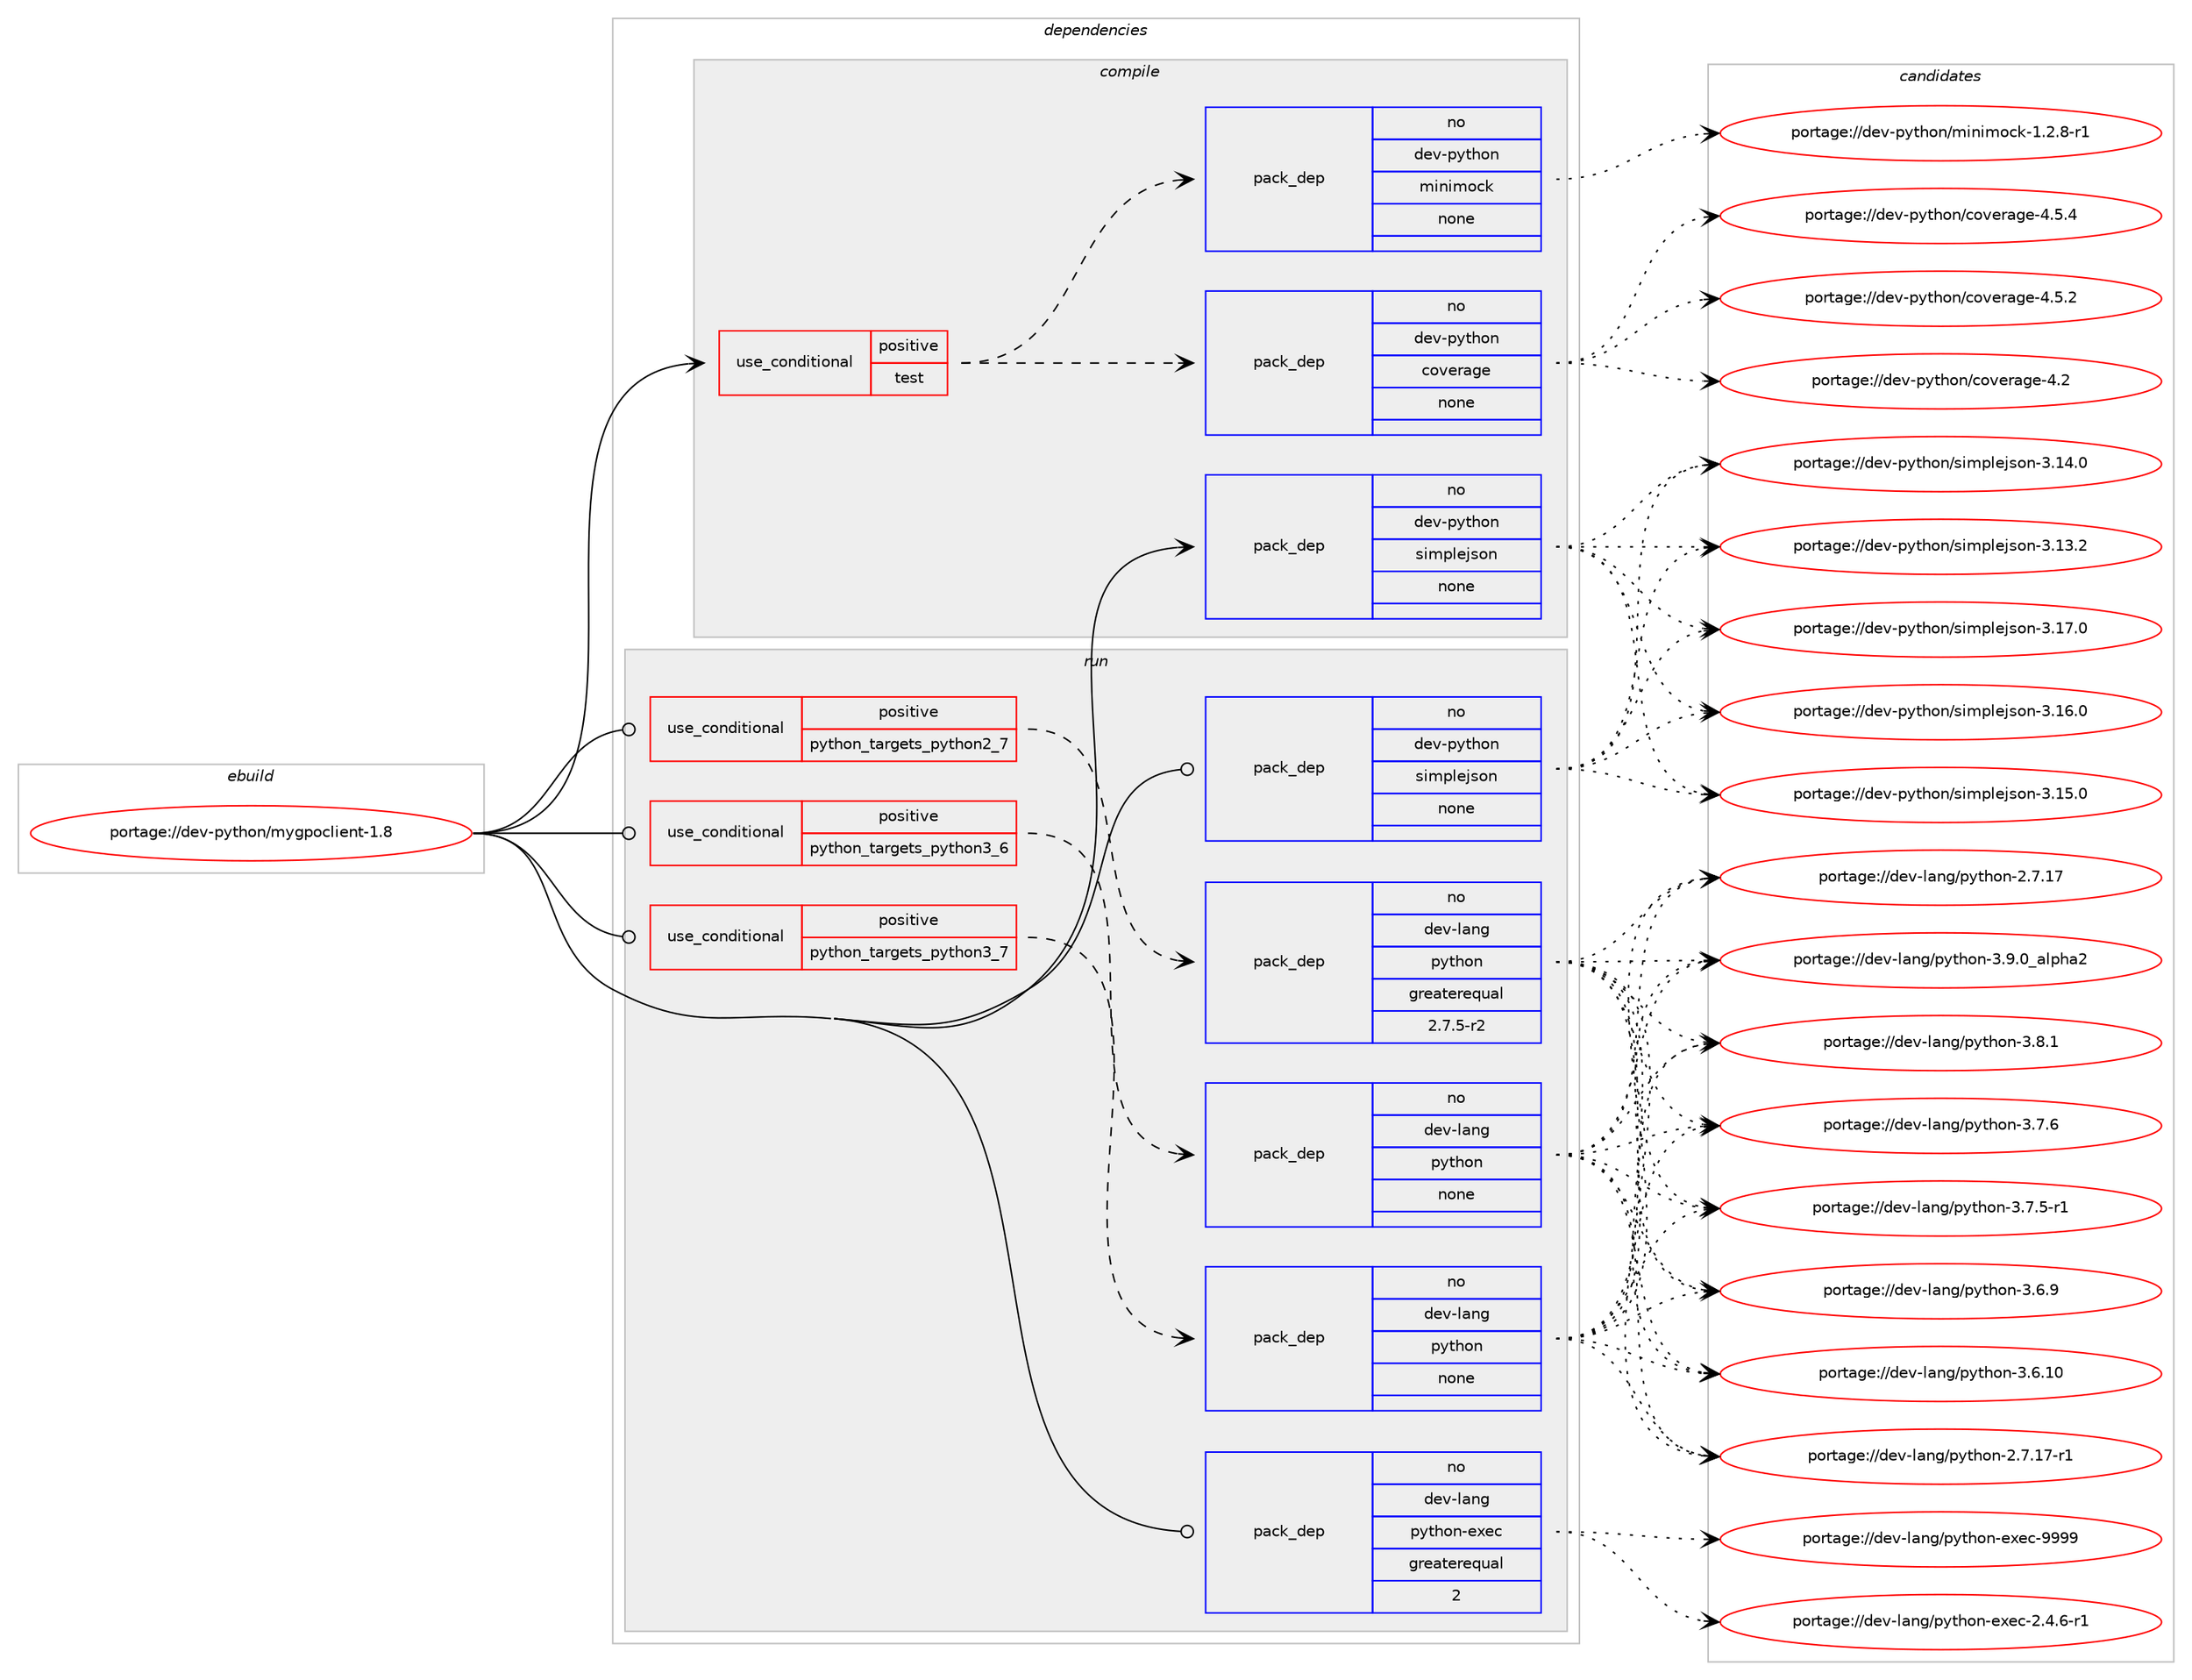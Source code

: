 digraph prolog {

# *************
# Graph options
# *************

newrank=true;
concentrate=true;
compound=true;
graph [rankdir=LR,fontname=Helvetica,fontsize=10,ranksep=1.5];#, ranksep=2.5, nodesep=0.2];
edge  [arrowhead=vee];
node  [fontname=Helvetica,fontsize=10];

# **********
# The ebuild
# **********

subgraph cluster_leftcol {
color=gray;
rank=same;
label=<<i>ebuild</i>>;
id [label="portage://dev-python/mygpoclient-1.8", color=red, width=4, href="../dev-python/mygpoclient-1.8.svg"];
}

# ****************
# The dependencies
# ****************

subgraph cluster_midcol {
color=gray;
label=<<i>dependencies</i>>;
subgraph cluster_compile {
fillcolor="#eeeeee";
style=filled;
label=<<i>compile</i>>;
subgraph cond112663 {
dependency449626 [label=<<TABLE BORDER="0" CELLBORDER="1" CELLSPACING="0" CELLPADDING="4"><TR><TD ROWSPAN="3" CELLPADDING="10">use_conditional</TD></TR><TR><TD>positive</TD></TR><TR><TD>test</TD></TR></TABLE>>, shape=none, color=red];
subgraph pack331983 {
dependency449627 [label=<<TABLE BORDER="0" CELLBORDER="1" CELLSPACING="0" CELLPADDING="4" WIDTH="220"><TR><TD ROWSPAN="6" CELLPADDING="30">pack_dep</TD></TR><TR><TD WIDTH="110">no</TD></TR><TR><TD>dev-python</TD></TR><TR><TD>coverage</TD></TR><TR><TD>none</TD></TR><TR><TD></TD></TR></TABLE>>, shape=none, color=blue];
}
dependency449626:e -> dependency449627:w [weight=20,style="dashed",arrowhead="vee"];
subgraph pack331984 {
dependency449628 [label=<<TABLE BORDER="0" CELLBORDER="1" CELLSPACING="0" CELLPADDING="4" WIDTH="220"><TR><TD ROWSPAN="6" CELLPADDING="30">pack_dep</TD></TR><TR><TD WIDTH="110">no</TD></TR><TR><TD>dev-python</TD></TR><TR><TD>minimock</TD></TR><TR><TD>none</TD></TR><TR><TD></TD></TR></TABLE>>, shape=none, color=blue];
}
dependency449626:e -> dependency449628:w [weight=20,style="dashed",arrowhead="vee"];
}
id:e -> dependency449626:w [weight=20,style="solid",arrowhead="vee"];
subgraph pack331985 {
dependency449629 [label=<<TABLE BORDER="0" CELLBORDER="1" CELLSPACING="0" CELLPADDING="4" WIDTH="220"><TR><TD ROWSPAN="6" CELLPADDING="30">pack_dep</TD></TR><TR><TD WIDTH="110">no</TD></TR><TR><TD>dev-python</TD></TR><TR><TD>simplejson</TD></TR><TR><TD>none</TD></TR><TR><TD></TD></TR></TABLE>>, shape=none, color=blue];
}
id:e -> dependency449629:w [weight=20,style="solid",arrowhead="vee"];
}
subgraph cluster_compileandrun {
fillcolor="#eeeeee";
style=filled;
label=<<i>compile and run</i>>;
}
subgraph cluster_run {
fillcolor="#eeeeee";
style=filled;
label=<<i>run</i>>;
subgraph cond112664 {
dependency449630 [label=<<TABLE BORDER="0" CELLBORDER="1" CELLSPACING="0" CELLPADDING="4"><TR><TD ROWSPAN="3" CELLPADDING="10">use_conditional</TD></TR><TR><TD>positive</TD></TR><TR><TD>python_targets_python2_7</TD></TR></TABLE>>, shape=none, color=red];
subgraph pack331986 {
dependency449631 [label=<<TABLE BORDER="0" CELLBORDER="1" CELLSPACING="0" CELLPADDING="4" WIDTH="220"><TR><TD ROWSPAN="6" CELLPADDING="30">pack_dep</TD></TR><TR><TD WIDTH="110">no</TD></TR><TR><TD>dev-lang</TD></TR><TR><TD>python</TD></TR><TR><TD>greaterequal</TD></TR><TR><TD>2.7.5-r2</TD></TR></TABLE>>, shape=none, color=blue];
}
dependency449630:e -> dependency449631:w [weight=20,style="dashed",arrowhead="vee"];
}
id:e -> dependency449630:w [weight=20,style="solid",arrowhead="odot"];
subgraph cond112665 {
dependency449632 [label=<<TABLE BORDER="0" CELLBORDER="1" CELLSPACING="0" CELLPADDING="4"><TR><TD ROWSPAN="3" CELLPADDING="10">use_conditional</TD></TR><TR><TD>positive</TD></TR><TR><TD>python_targets_python3_6</TD></TR></TABLE>>, shape=none, color=red];
subgraph pack331987 {
dependency449633 [label=<<TABLE BORDER="0" CELLBORDER="1" CELLSPACING="0" CELLPADDING="4" WIDTH="220"><TR><TD ROWSPAN="6" CELLPADDING="30">pack_dep</TD></TR><TR><TD WIDTH="110">no</TD></TR><TR><TD>dev-lang</TD></TR><TR><TD>python</TD></TR><TR><TD>none</TD></TR><TR><TD></TD></TR></TABLE>>, shape=none, color=blue];
}
dependency449632:e -> dependency449633:w [weight=20,style="dashed",arrowhead="vee"];
}
id:e -> dependency449632:w [weight=20,style="solid",arrowhead="odot"];
subgraph cond112666 {
dependency449634 [label=<<TABLE BORDER="0" CELLBORDER="1" CELLSPACING="0" CELLPADDING="4"><TR><TD ROWSPAN="3" CELLPADDING="10">use_conditional</TD></TR><TR><TD>positive</TD></TR><TR><TD>python_targets_python3_7</TD></TR></TABLE>>, shape=none, color=red];
subgraph pack331988 {
dependency449635 [label=<<TABLE BORDER="0" CELLBORDER="1" CELLSPACING="0" CELLPADDING="4" WIDTH="220"><TR><TD ROWSPAN="6" CELLPADDING="30">pack_dep</TD></TR><TR><TD WIDTH="110">no</TD></TR><TR><TD>dev-lang</TD></TR><TR><TD>python</TD></TR><TR><TD>none</TD></TR><TR><TD></TD></TR></TABLE>>, shape=none, color=blue];
}
dependency449634:e -> dependency449635:w [weight=20,style="dashed",arrowhead="vee"];
}
id:e -> dependency449634:w [weight=20,style="solid",arrowhead="odot"];
subgraph pack331989 {
dependency449636 [label=<<TABLE BORDER="0" CELLBORDER="1" CELLSPACING="0" CELLPADDING="4" WIDTH="220"><TR><TD ROWSPAN="6" CELLPADDING="30">pack_dep</TD></TR><TR><TD WIDTH="110">no</TD></TR><TR><TD>dev-lang</TD></TR><TR><TD>python-exec</TD></TR><TR><TD>greaterequal</TD></TR><TR><TD>2</TD></TR></TABLE>>, shape=none, color=blue];
}
id:e -> dependency449636:w [weight=20,style="solid",arrowhead="odot"];
subgraph pack331990 {
dependency449637 [label=<<TABLE BORDER="0" CELLBORDER="1" CELLSPACING="0" CELLPADDING="4" WIDTH="220"><TR><TD ROWSPAN="6" CELLPADDING="30">pack_dep</TD></TR><TR><TD WIDTH="110">no</TD></TR><TR><TD>dev-python</TD></TR><TR><TD>simplejson</TD></TR><TR><TD>none</TD></TR><TR><TD></TD></TR></TABLE>>, shape=none, color=blue];
}
id:e -> dependency449637:w [weight=20,style="solid",arrowhead="odot"];
}
}

# **************
# The candidates
# **************

subgraph cluster_choices {
rank=same;
color=gray;
label=<<i>candidates</i>>;

subgraph choice331983 {
color=black;
nodesep=1;
choice10010111845112121116104111110479911111810111497103101455246534652 [label="portage://dev-python/coverage-4.5.4", color=red, width=4,href="../dev-python/coverage-4.5.4.svg"];
choice10010111845112121116104111110479911111810111497103101455246534650 [label="portage://dev-python/coverage-4.5.2", color=red, width=4,href="../dev-python/coverage-4.5.2.svg"];
choice1001011184511212111610411111047991111181011149710310145524650 [label="portage://dev-python/coverage-4.2", color=red, width=4,href="../dev-python/coverage-4.2.svg"];
dependency449627:e -> choice10010111845112121116104111110479911111810111497103101455246534652:w [style=dotted,weight="100"];
dependency449627:e -> choice10010111845112121116104111110479911111810111497103101455246534650:w [style=dotted,weight="100"];
dependency449627:e -> choice1001011184511212111610411111047991111181011149710310145524650:w [style=dotted,weight="100"];
}
subgraph choice331984 {
color=black;
nodesep=1;
choice1001011184511212111610411111047109105110105109111991074549465046564511449 [label="portage://dev-python/minimock-1.2.8-r1", color=red, width=4,href="../dev-python/minimock-1.2.8-r1.svg"];
dependency449628:e -> choice1001011184511212111610411111047109105110105109111991074549465046564511449:w [style=dotted,weight="100"];
}
subgraph choice331985 {
color=black;
nodesep=1;
choice100101118451121211161041111104711510510911210810110611511111045514649554648 [label="portage://dev-python/simplejson-3.17.0", color=red, width=4,href="../dev-python/simplejson-3.17.0.svg"];
choice100101118451121211161041111104711510510911210810110611511111045514649544648 [label="portage://dev-python/simplejson-3.16.0", color=red, width=4,href="../dev-python/simplejson-3.16.0.svg"];
choice100101118451121211161041111104711510510911210810110611511111045514649534648 [label="portage://dev-python/simplejson-3.15.0", color=red, width=4,href="../dev-python/simplejson-3.15.0.svg"];
choice100101118451121211161041111104711510510911210810110611511111045514649524648 [label="portage://dev-python/simplejson-3.14.0", color=red, width=4,href="../dev-python/simplejson-3.14.0.svg"];
choice100101118451121211161041111104711510510911210810110611511111045514649514650 [label="portage://dev-python/simplejson-3.13.2", color=red, width=4,href="../dev-python/simplejson-3.13.2.svg"];
dependency449629:e -> choice100101118451121211161041111104711510510911210810110611511111045514649554648:w [style=dotted,weight="100"];
dependency449629:e -> choice100101118451121211161041111104711510510911210810110611511111045514649544648:w [style=dotted,weight="100"];
dependency449629:e -> choice100101118451121211161041111104711510510911210810110611511111045514649534648:w [style=dotted,weight="100"];
dependency449629:e -> choice100101118451121211161041111104711510510911210810110611511111045514649524648:w [style=dotted,weight="100"];
dependency449629:e -> choice100101118451121211161041111104711510510911210810110611511111045514649514650:w [style=dotted,weight="100"];
}
subgraph choice331986 {
color=black;
nodesep=1;
choice10010111845108971101034711212111610411111045514657464895971081121049750 [label="portage://dev-lang/python-3.9.0_alpha2", color=red, width=4,href="../dev-lang/python-3.9.0_alpha2.svg"];
choice100101118451089711010347112121116104111110455146564649 [label="portage://dev-lang/python-3.8.1", color=red, width=4,href="../dev-lang/python-3.8.1.svg"];
choice100101118451089711010347112121116104111110455146554654 [label="portage://dev-lang/python-3.7.6", color=red, width=4,href="../dev-lang/python-3.7.6.svg"];
choice1001011184510897110103471121211161041111104551465546534511449 [label="portage://dev-lang/python-3.7.5-r1", color=red, width=4,href="../dev-lang/python-3.7.5-r1.svg"];
choice100101118451089711010347112121116104111110455146544657 [label="portage://dev-lang/python-3.6.9", color=red, width=4,href="../dev-lang/python-3.6.9.svg"];
choice10010111845108971101034711212111610411111045514654464948 [label="portage://dev-lang/python-3.6.10", color=red, width=4,href="../dev-lang/python-3.6.10.svg"];
choice100101118451089711010347112121116104111110455046554649554511449 [label="portage://dev-lang/python-2.7.17-r1", color=red, width=4,href="../dev-lang/python-2.7.17-r1.svg"];
choice10010111845108971101034711212111610411111045504655464955 [label="portage://dev-lang/python-2.7.17", color=red, width=4,href="../dev-lang/python-2.7.17.svg"];
dependency449631:e -> choice10010111845108971101034711212111610411111045514657464895971081121049750:w [style=dotted,weight="100"];
dependency449631:e -> choice100101118451089711010347112121116104111110455146564649:w [style=dotted,weight="100"];
dependency449631:e -> choice100101118451089711010347112121116104111110455146554654:w [style=dotted,weight="100"];
dependency449631:e -> choice1001011184510897110103471121211161041111104551465546534511449:w [style=dotted,weight="100"];
dependency449631:e -> choice100101118451089711010347112121116104111110455146544657:w [style=dotted,weight="100"];
dependency449631:e -> choice10010111845108971101034711212111610411111045514654464948:w [style=dotted,weight="100"];
dependency449631:e -> choice100101118451089711010347112121116104111110455046554649554511449:w [style=dotted,weight="100"];
dependency449631:e -> choice10010111845108971101034711212111610411111045504655464955:w [style=dotted,weight="100"];
}
subgraph choice331987 {
color=black;
nodesep=1;
choice10010111845108971101034711212111610411111045514657464895971081121049750 [label="portage://dev-lang/python-3.9.0_alpha2", color=red, width=4,href="../dev-lang/python-3.9.0_alpha2.svg"];
choice100101118451089711010347112121116104111110455146564649 [label="portage://dev-lang/python-3.8.1", color=red, width=4,href="../dev-lang/python-3.8.1.svg"];
choice100101118451089711010347112121116104111110455146554654 [label="portage://dev-lang/python-3.7.6", color=red, width=4,href="../dev-lang/python-3.7.6.svg"];
choice1001011184510897110103471121211161041111104551465546534511449 [label="portage://dev-lang/python-3.7.5-r1", color=red, width=4,href="../dev-lang/python-3.7.5-r1.svg"];
choice100101118451089711010347112121116104111110455146544657 [label="portage://dev-lang/python-3.6.9", color=red, width=4,href="../dev-lang/python-3.6.9.svg"];
choice10010111845108971101034711212111610411111045514654464948 [label="portage://dev-lang/python-3.6.10", color=red, width=4,href="../dev-lang/python-3.6.10.svg"];
choice100101118451089711010347112121116104111110455046554649554511449 [label="portage://dev-lang/python-2.7.17-r1", color=red, width=4,href="../dev-lang/python-2.7.17-r1.svg"];
choice10010111845108971101034711212111610411111045504655464955 [label="portage://dev-lang/python-2.7.17", color=red, width=4,href="../dev-lang/python-2.7.17.svg"];
dependency449633:e -> choice10010111845108971101034711212111610411111045514657464895971081121049750:w [style=dotted,weight="100"];
dependency449633:e -> choice100101118451089711010347112121116104111110455146564649:w [style=dotted,weight="100"];
dependency449633:e -> choice100101118451089711010347112121116104111110455146554654:w [style=dotted,weight="100"];
dependency449633:e -> choice1001011184510897110103471121211161041111104551465546534511449:w [style=dotted,weight="100"];
dependency449633:e -> choice100101118451089711010347112121116104111110455146544657:w [style=dotted,weight="100"];
dependency449633:e -> choice10010111845108971101034711212111610411111045514654464948:w [style=dotted,weight="100"];
dependency449633:e -> choice100101118451089711010347112121116104111110455046554649554511449:w [style=dotted,weight="100"];
dependency449633:e -> choice10010111845108971101034711212111610411111045504655464955:w [style=dotted,weight="100"];
}
subgraph choice331988 {
color=black;
nodesep=1;
choice10010111845108971101034711212111610411111045514657464895971081121049750 [label="portage://dev-lang/python-3.9.0_alpha2", color=red, width=4,href="../dev-lang/python-3.9.0_alpha2.svg"];
choice100101118451089711010347112121116104111110455146564649 [label="portage://dev-lang/python-3.8.1", color=red, width=4,href="../dev-lang/python-3.8.1.svg"];
choice100101118451089711010347112121116104111110455146554654 [label="portage://dev-lang/python-3.7.6", color=red, width=4,href="../dev-lang/python-3.7.6.svg"];
choice1001011184510897110103471121211161041111104551465546534511449 [label="portage://dev-lang/python-3.7.5-r1", color=red, width=4,href="../dev-lang/python-3.7.5-r1.svg"];
choice100101118451089711010347112121116104111110455146544657 [label="portage://dev-lang/python-3.6.9", color=red, width=4,href="../dev-lang/python-3.6.9.svg"];
choice10010111845108971101034711212111610411111045514654464948 [label="portage://dev-lang/python-3.6.10", color=red, width=4,href="../dev-lang/python-3.6.10.svg"];
choice100101118451089711010347112121116104111110455046554649554511449 [label="portage://dev-lang/python-2.7.17-r1", color=red, width=4,href="../dev-lang/python-2.7.17-r1.svg"];
choice10010111845108971101034711212111610411111045504655464955 [label="portage://dev-lang/python-2.7.17", color=red, width=4,href="../dev-lang/python-2.7.17.svg"];
dependency449635:e -> choice10010111845108971101034711212111610411111045514657464895971081121049750:w [style=dotted,weight="100"];
dependency449635:e -> choice100101118451089711010347112121116104111110455146564649:w [style=dotted,weight="100"];
dependency449635:e -> choice100101118451089711010347112121116104111110455146554654:w [style=dotted,weight="100"];
dependency449635:e -> choice1001011184510897110103471121211161041111104551465546534511449:w [style=dotted,weight="100"];
dependency449635:e -> choice100101118451089711010347112121116104111110455146544657:w [style=dotted,weight="100"];
dependency449635:e -> choice10010111845108971101034711212111610411111045514654464948:w [style=dotted,weight="100"];
dependency449635:e -> choice100101118451089711010347112121116104111110455046554649554511449:w [style=dotted,weight="100"];
dependency449635:e -> choice10010111845108971101034711212111610411111045504655464955:w [style=dotted,weight="100"];
}
subgraph choice331989 {
color=black;
nodesep=1;
choice10010111845108971101034711212111610411111045101120101994557575757 [label="portage://dev-lang/python-exec-9999", color=red, width=4,href="../dev-lang/python-exec-9999.svg"];
choice10010111845108971101034711212111610411111045101120101994550465246544511449 [label="portage://dev-lang/python-exec-2.4.6-r1", color=red, width=4,href="../dev-lang/python-exec-2.4.6-r1.svg"];
dependency449636:e -> choice10010111845108971101034711212111610411111045101120101994557575757:w [style=dotted,weight="100"];
dependency449636:e -> choice10010111845108971101034711212111610411111045101120101994550465246544511449:w [style=dotted,weight="100"];
}
subgraph choice331990 {
color=black;
nodesep=1;
choice100101118451121211161041111104711510510911210810110611511111045514649554648 [label="portage://dev-python/simplejson-3.17.0", color=red, width=4,href="../dev-python/simplejson-3.17.0.svg"];
choice100101118451121211161041111104711510510911210810110611511111045514649544648 [label="portage://dev-python/simplejson-3.16.0", color=red, width=4,href="../dev-python/simplejson-3.16.0.svg"];
choice100101118451121211161041111104711510510911210810110611511111045514649534648 [label="portage://dev-python/simplejson-3.15.0", color=red, width=4,href="../dev-python/simplejson-3.15.0.svg"];
choice100101118451121211161041111104711510510911210810110611511111045514649524648 [label="portage://dev-python/simplejson-3.14.0", color=red, width=4,href="../dev-python/simplejson-3.14.0.svg"];
choice100101118451121211161041111104711510510911210810110611511111045514649514650 [label="portage://dev-python/simplejson-3.13.2", color=red, width=4,href="../dev-python/simplejson-3.13.2.svg"];
dependency449637:e -> choice100101118451121211161041111104711510510911210810110611511111045514649554648:w [style=dotted,weight="100"];
dependency449637:e -> choice100101118451121211161041111104711510510911210810110611511111045514649544648:w [style=dotted,weight="100"];
dependency449637:e -> choice100101118451121211161041111104711510510911210810110611511111045514649534648:w [style=dotted,weight="100"];
dependency449637:e -> choice100101118451121211161041111104711510510911210810110611511111045514649524648:w [style=dotted,weight="100"];
dependency449637:e -> choice100101118451121211161041111104711510510911210810110611511111045514649514650:w [style=dotted,weight="100"];
}
}

}
